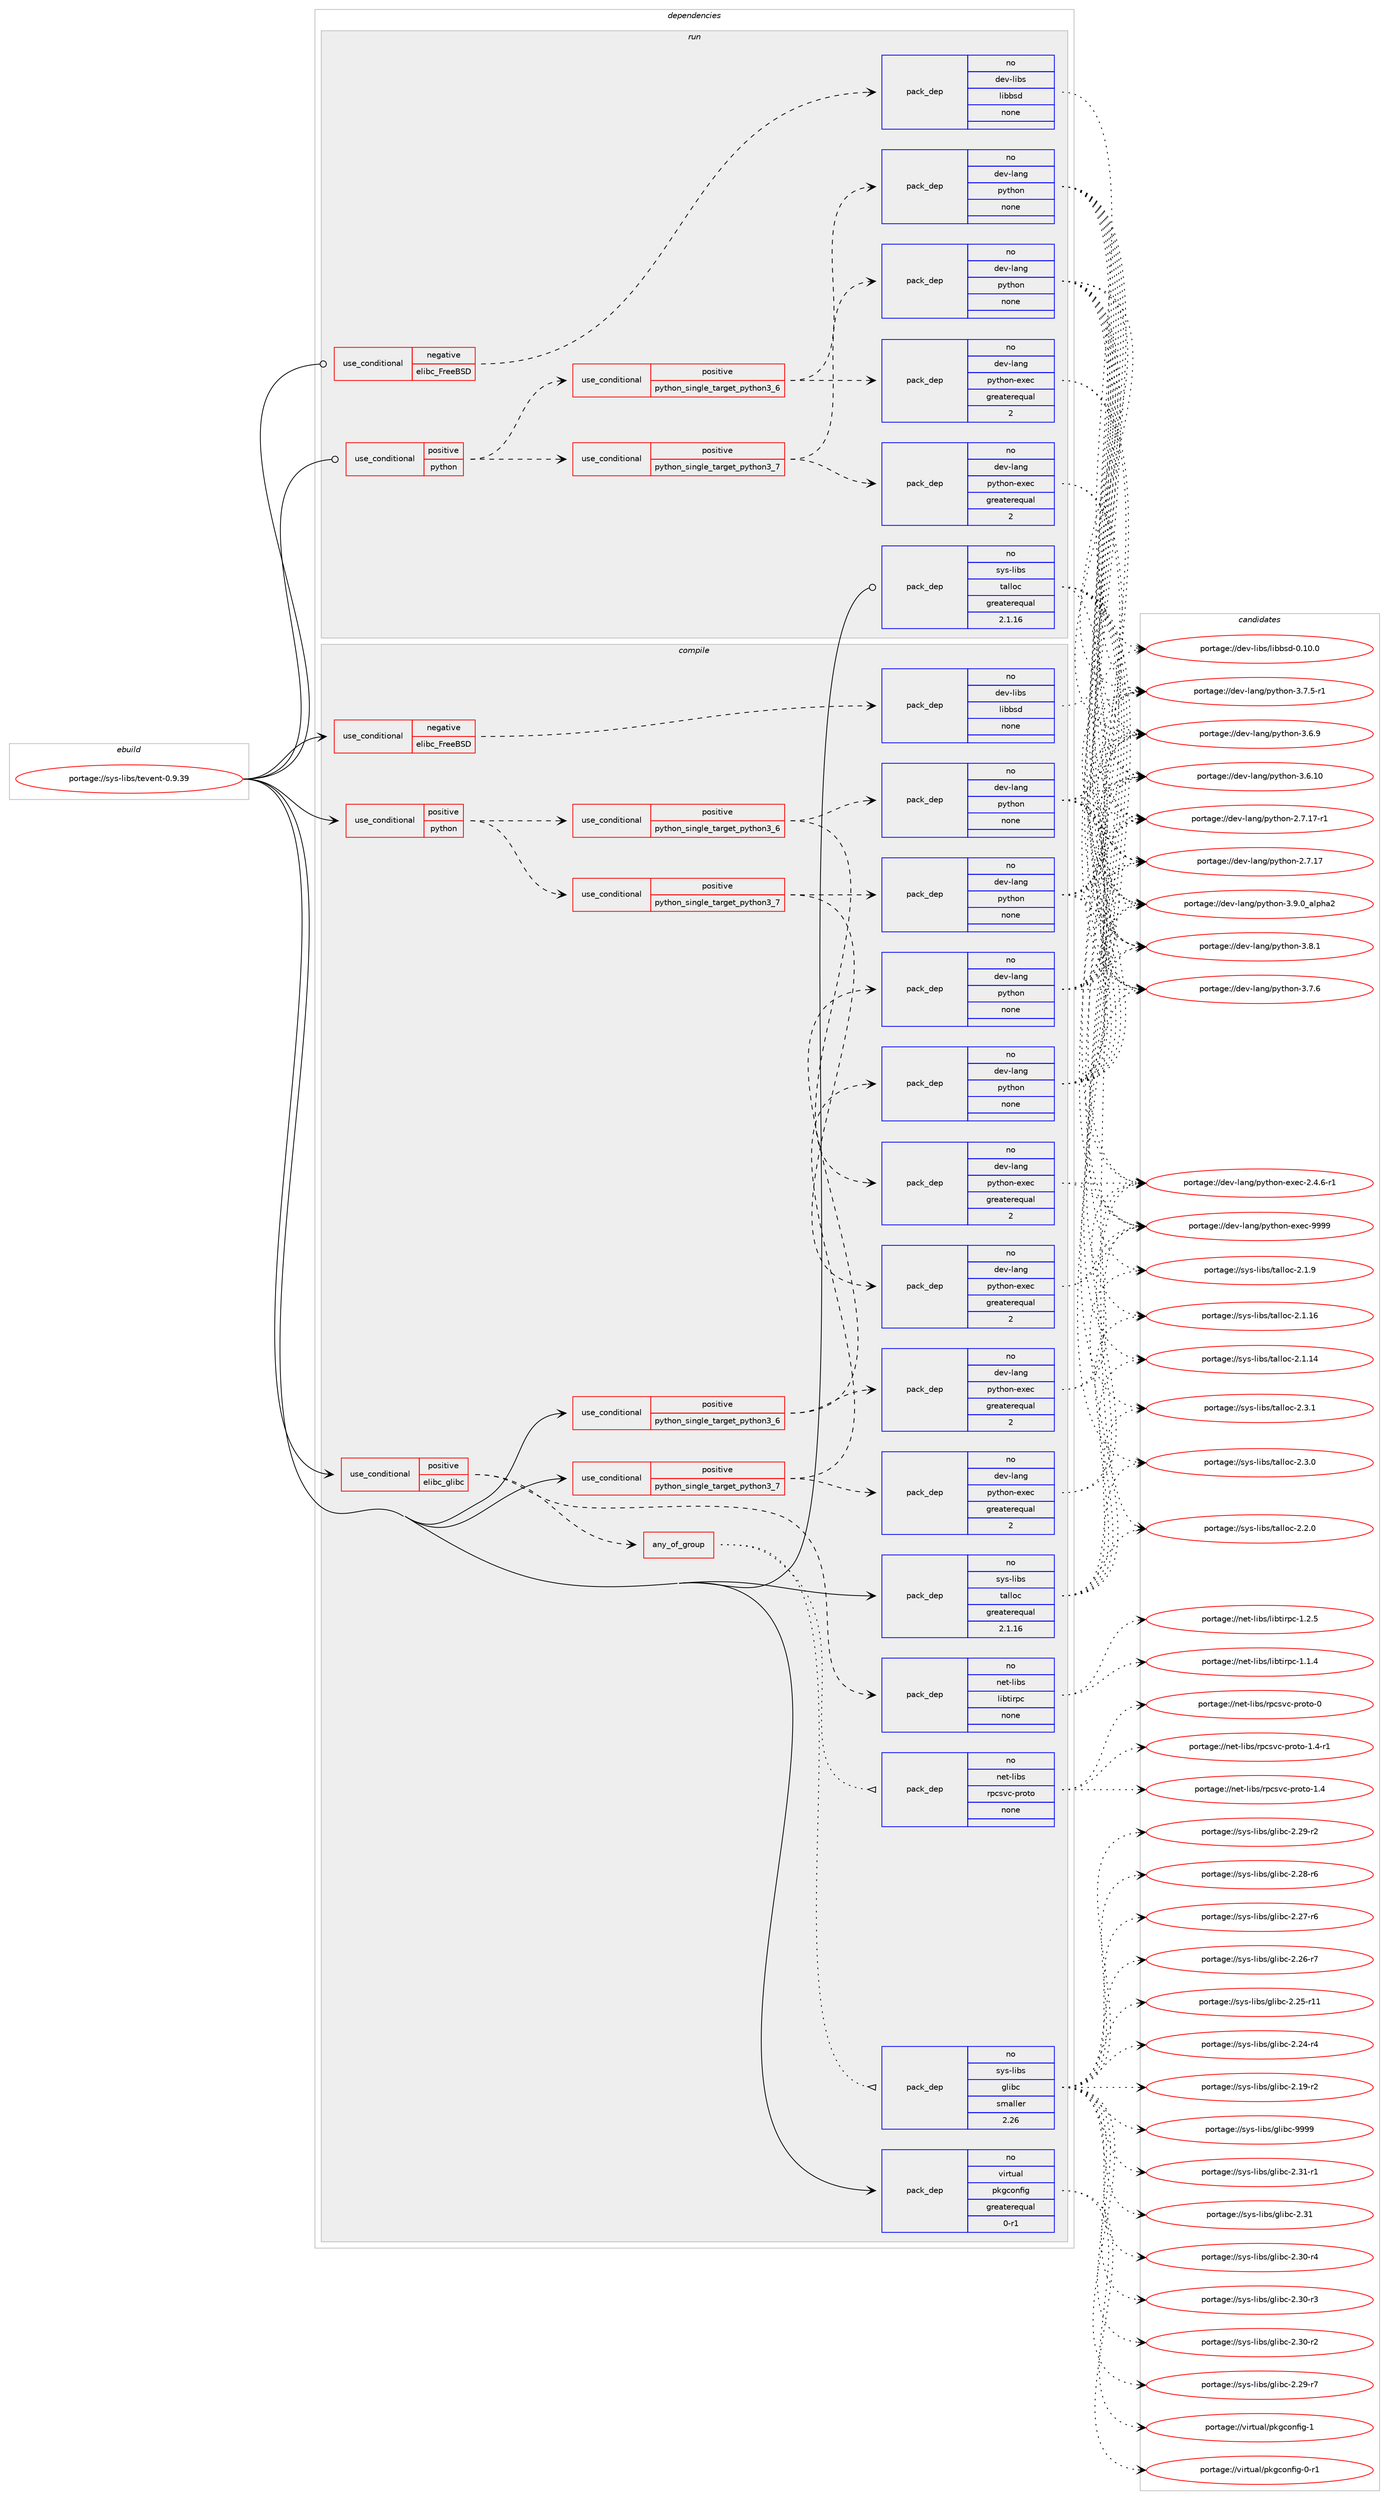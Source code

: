 digraph prolog {

# *************
# Graph options
# *************

newrank=true;
concentrate=true;
compound=true;
graph [rankdir=LR,fontname=Helvetica,fontsize=10,ranksep=1.5];#, ranksep=2.5, nodesep=0.2];
edge  [arrowhead=vee];
node  [fontname=Helvetica,fontsize=10];

# **********
# The ebuild
# **********

subgraph cluster_leftcol {
color=gray;
rank=same;
label=<<i>ebuild</i>>;
id [label="portage://sys-libs/tevent-0.9.39", color=red, width=4, href="../sys-libs/tevent-0.9.39.svg"];
}

# ****************
# The dependencies
# ****************

subgraph cluster_midcol {
color=gray;
label=<<i>dependencies</i>>;
subgraph cluster_compile {
fillcolor="#eeeeee";
style=filled;
label=<<i>compile</i>>;
subgraph cond7100 {
dependency38990 [label=<<TABLE BORDER="0" CELLBORDER="1" CELLSPACING="0" CELLPADDING="4"><TR><TD ROWSPAN="3" CELLPADDING="10">use_conditional</TD></TR><TR><TD>negative</TD></TR><TR><TD>elibc_FreeBSD</TD></TR></TABLE>>, shape=none, color=red];
subgraph pack30984 {
dependency38991 [label=<<TABLE BORDER="0" CELLBORDER="1" CELLSPACING="0" CELLPADDING="4" WIDTH="220"><TR><TD ROWSPAN="6" CELLPADDING="30">pack_dep</TD></TR><TR><TD WIDTH="110">no</TD></TR><TR><TD>dev-libs</TD></TR><TR><TD>libbsd</TD></TR><TR><TD>none</TD></TR><TR><TD></TD></TR></TABLE>>, shape=none, color=blue];
}
dependency38990:e -> dependency38991:w [weight=20,style="dashed",arrowhead="vee"];
}
id:e -> dependency38990:w [weight=20,style="solid",arrowhead="vee"];
subgraph cond7101 {
dependency38992 [label=<<TABLE BORDER="0" CELLBORDER="1" CELLSPACING="0" CELLPADDING="4"><TR><TD ROWSPAN="3" CELLPADDING="10">use_conditional</TD></TR><TR><TD>positive</TD></TR><TR><TD>elibc_glibc</TD></TR></TABLE>>, shape=none, color=red];
subgraph pack30985 {
dependency38993 [label=<<TABLE BORDER="0" CELLBORDER="1" CELLSPACING="0" CELLPADDING="4" WIDTH="220"><TR><TD ROWSPAN="6" CELLPADDING="30">pack_dep</TD></TR><TR><TD WIDTH="110">no</TD></TR><TR><TD>net-libs</TD></TR><TR><TD>libtirpc</TD></TR><TR><TD>none</TD></TR><TR><TD></TD></TR></TABLE>>, shape=none, color=blue];
}
dependency38992:e -> dependency38993:w [weight=20,style="dashed",arrowhead="vee"];
subgraph any858 {
dependency38994 [label=<<TABLE BORDER="0" CELLBORDER="1" CELLSPACING="0" CELLPADDING="4"><TR><TD CELLPADDING="10">any_of_group</TD></TR></TABLE>>, shape=none, color=red];subgraph pack30986 {
dependency38995 [label=<<TABLE BORDER="0" CELLBORDER="1" CELLSPACING="0" CELLPADDING="4" WIDTH="220"><TR><TD ROWSPAN="6" CELLPADDING="30">pack_dep</TD></TR><TR><TD WIDTH="110">no</TD></TR><TR><TD>net-libs</TD></TR><TR><TD>rpcsvc-proto</TD></TR><TR><TD>none</TD></TR><TR><TD></TD></TR></TABLE>>, shape=none, color=blue];
}
dependency38994:e -> dependency38995:w [weight=20,style="dotted",arrowhead="oinv"];
subgraph pack30987 {
dependency38996 [label=<<TABLE BORDER="0" CELLBORDER="1" CELLSPACING="0" CELLPADDING="4" WIDTH="220"><TR><TD ROWSPAN="6" CELLPADDING="30">pack_dep</TD></TR><TR><TD WIDTH="110">no</TD></TR><TR><TD>sys-libs</TD></TR><TR><TD>glibc</TD></TR><TR><TD>smaller</TD></TR><TR><TD>2.26</TD></TR></TABLE>>, shape=none, color=blue];
}
dependency38994:e -> dependency38996:w [weight=20,style="dotted",arrowhead="oinv"];
}
dependency38992:e -> dependency38994:w [weight=20,style="dashed",arrowhead="vee"];
}
id:e -> dependency38992:w [weight=20,style="solid",arrowhead="vee"];
subgraph cond7102 {
dependency38997 [label=<<TABLE BORDER="0" CELLBORDER="1" CELLSPACING="0" CELLPADDING="4"><TR><TD ROWSPAN="3" CELLPADDING="10">use_conditional</TD></TR><TR><TD>positive</TD></TR><TR><TD>python</TD></TR></TABLE>>, shape=none, color=red];
subgraph cond7103 {
dependency38998 [label=<<TABLE BORDER="0" CELLBORDER="1" CELLSPACING="0" CELLPADDING="4"><TR><TD ROWSPAN="3" CELLPADDING="10">use_conditional</TD></TR><TR><TD>positive</TD></TR><TR><TD>python_single_target_python3_6</TD></TR></TABLE>>, shape=none, color=red];
subgraph pack30988 {
dependency38999 [label=<<TABLE BORDER="0" CELLBORDER="1" CELLSPACING="0" CELLPADDING="4" WIDTH="220"><TR><TD ROWSPAN="6" CELLPADDING="30">pack_dep</TD></TR><TR><TD WIDTH="110">no</TD></TR><TR><TD>dev-lang</TD></TR><TR><TD>python</TD></TR><TR><TD>none</TD></TR><TR><TD></TD></TR></TABLE>>, shape=none, color=blue];
}
dependency38998:e -> dependency38999:w [weight=20,style="dashed",arrowhead="vee"];
subgraph pack30989 {
dependency39000 [label=<<TABLE BORDER="0" CELLBORDER="1" CELLSPACING="0" CELLPADDING="4" WIDTH="220"><TR><TD ROWSPAN="6" CELLPADDING="30">pack_dep</TD></TR><TR><TD WIDTH="110">no</TD></TR><TR><TD>dev-lang</TD></TR><TR><TD>python-exec</TD></TR><TR><TD>greaterequal</TD></TR><TR><TD>2</TD></TR></TABLE>>, shape=none, color=blue];
}
dependency38998:e -> dependency39000:w [weight=20,style="dashed",arrowhead="vee"];
}
dependency38997:e -> dependency38998:w [weight=20,style="dashed",arrowhead="vee"];
subgraph cond7104 {
dependency39001 [label=<<TABLE BORDER="0" CELLBORDER="1" CELLSPACING="0" CELLPADDING="4"><TR><TD ROWSPAN="3" CELLPADDING="10">use_conditional</TD></TR><TR><TD>positive</TD></TR><TR><TD>python_single_target_python3_7</TD></TR></TABLE>>, shape=none, color=red];
subgraph pack30990 {
dependency39002 [label=<<TABLE BORDER="0" CELLBORDER="1" CELLSPACING="0" CELLPADDING="4" WIDTH="220"><TR><TD ROWSPAN="6" CELLPADDING="30">pack_dep</TD></TR><TR><TD WIDTH="110">no</TD></TR><TR><TD>dev-lang</TD></TR><TR><TD>python</TD></TR><TR><TD>none</TD></TR><TR><TD></TD></TR></TABLE>>, shape=none, color=blue];
}
dependency39001:e -> dependency39002:w [weight=20,style="dashed",arrowhead="vee"];
subgraph pack30991 {
dependency39003 [label=<<TABLE BORDER="0" CELLBORDER="1" CELLSPACING="0" CELLPADDING="4" WIDTH="220"><TR><TD ROWSPAN="6" CELLPADDING="30">pack_dep</TD></TR><TR><TD WIDTH="110">no</TD></TR><TR><TD>dev-lang</TD></TR><TR><TD>python-exec</TD></TR><TR><TD>greaterequal</TD></TR><TR><TD>2</TD></TR></TABLE>>, shape=none, color=blue];
}
dependency39001:e -> dependency39003:w [weight=20,style="dashed",arrowhead="vee"];
}
dependency38997:e -> dependency39001:w [weight=20,style="dashed",arrowhead="vee"];
}
id:e -> dependency38997:w [weight=20,style="solid",arrowhead="vee"];
subgraph cond7105 {
dependency39004 [label=<<TABLE BORDER="0" CELLBORDER="1" CELLSPACING="0" CELLPADDING="4"><TR><TD ROWSPAN="3" CELLPADDING="10">use_conditional</TD></TR><TR><TD>positive</TD></TR><TR><TD>python_single_target_python3_6</TD></TR></TABLE>>, shape=none, color=red];
subgraph pack30992 {
dependency39005 [label=<<TABLE BORDER="0" CELLBORDER="1" CELLSPACING="0" CELLPADDING="4" WIDTH="220"><TR><TD ROWSPAN="6" CELLPADDING="30">pack_dep</TD></TR><TR><TD WIDTH="110">no</TD></TR><TR><TD>dev-lang</TD></TR><TR><TD>python</TD></TR><TR><TD>none</TD></TR><TR><TD></TD></TR></TABLE>>, shape=none, color=blue];
}
dependency39004:e -> dependency39005:w [weight=20,style="dashed",arrowhead="vee"];
subgraph pack30993 {
dependency39006 [label=<<TABLE BORDER="0" CELLBORDER="1" CELLSPACING="0" CELLPADDING="4" WIDTH="220"><TR><TD ROWSPAN="6" CELLPADDING="30">pack_dep</TD></TR><TR><TD WIDTH="110">no</TD></TR><TR><TD>dev-lang</TD></TR><TR><TD>python-exec</TD></TR><TR><TD>greaterequal</TD></TR><TR><TD>2</TD></TR></TABLE>>, shape=none, color=blue];
}
dependency39004:e -> dependency39006:w [weight=20,style="dashed",arrowhead="vee"];
}
id:e -> dependency39004:w [weight=20,style="solid",arrowhead="vee"];
subgraph cond7106 {
dependency39007 [label=<<TABLE BORDER="0" CELLBORDER="1" CELLSPACING="0" CELLPADDING="4"><TR><TD ROWSPAN="3" CELLPADDING="10">use_conditional</TD></TR><TR><TD>positive</TD></TR><TR><TD>python_single_target_python3_7</TD></TR></TABLE>>, shape=none, color=red];
subgraph pack30994 {
dependency39008 [label=<<TABLE BORDER="0" CELLBORDER="1" CELLSPACING="0" CELLPADDING="4" WIDTH="220"><TR><TD ROWSPAN="6" CELLPADDING="30">pack_dep</TD></TR><TR><TD WIDTH="110">no</TD></TR><TR><TD>dev-lang</TD></TR><TR><TD>python</TD></TR><TR><TD>none</TD></TR><TR><TD></TD></TR></TABLE>>, shape=none, color=blue];
}
dependency39007:e -> dependency39008:w [weight=20,style="dashed",arrowhead="vee"];
subgraph pack30995 {
dependency39009 [label=<<TABLE BORDER="0" CELLBORDER="1" CELLSPACING="0" CELLPADDING="4" WIDTH="220"><TR><TD ROWSPAN="6" CELLPADDING="30">pack_dep</TD></TR><TR><TD WIDTH="110">no</TD></TR><TR><TD>dev-lang</TD></TR><TR><TD>python-exec</TD></TR><TR><TD>greaterequal</TD></TR><TR><TD>2</TD></TR></TABLE>>, shape=none, color=blue];
}
dependency39007:e -> dependency39009:w [weight=20,style="dashed",arrowhead="vee"];
}
id:e -> dependency39007:w [weight=20,style="solid",arrowhead="vee"];
subgraph pack30996 {
dependency39010 [label=<<TABLE BORDER="0" CELLBORDER="1" CELLSPACING="0" CELLPADDING="4" WIDTH="220"><TR><TD ROWSPAN="6" CELLPADDING="30">pack_dep</TD></TR><TR><TD WIDTH="110">no</TD></TR><TR><TD>sys-libs</TD></TR><TR><TD>talloc</TD></TR><TR><TD>greaterequal</TD></TR><TR><TD>2.1.16</TD></TR></TABLE>>, shape=none, color=blue];
}
id:e -> dependency39010:w [weight=20,style="solid",arrowhead="vee"];
subgraph pack30997 {
dependency39011 [label=<<TABLE BORDER="0" CELLBORDER="1" CELLSPACING="0" CELLPADDING="4" WIDTH="220"><TR><TD ROWSPAN="6" CELLPADDING="30">pack_dep</TD></TR><TR><TD WIDTH="110">no</TD></TR><TR><TD>virtual</TD></TR><TR><TD>pkgconfig</TD></TR><TR><TD>greaterequal</TD></TR><TR><TD>0-r1</TD></TR></TABLE>>, shape=none, color=blue];
}
id:e -> dependency39011:w [weight=20,style="solid",arrowhead="vee"];
}
subgraph cluster_compileandrun {
fillcolor="#eeeeee";
style=filled;
label=<<i>compile and run</i>>;
}
subgraph cluster_run {
fillcolor="#eeeeee";
style=filled;
label=<<i>run</i>>;
subgraph cond7107 {
dependency39012 [label=<<TABLE BORDER="0" CELLBORDER="1" CELLSPACING="0" CELLPADDING="4"><TR><TD ROWSPAN="3" CELLPADDING="10">use_conditional</TD></TR><TR><TD>negative</TD></TR><TR><TD>elibc_FreeBSD</TD></TR></TABLE>>, shape=none, color=red];
subgraph pack30998 {
dependency39013 [label=<<TABLE BORDER="0" CELLBORDER="1" CELLSPACING="0" CELLPADDING="4" WIDTH="220"><TR><TD ROWSPAN="6" CELLPADDING="30">pack_dep</TD></TR><TR><TD WIDTH="110">no</TD></TR><TR><TD>dev-libs</TD></TR><TR><TD>libbsd</TD></TR><TR><TD>none</TD></TR><TR><TD></TD></TR></TABLE>>, shape=none, color=blue];
}
dependency39012:e -> dependency39013:w [weight=20,style="dashed",arrowhead="vee"];
}
id:e -> dependency39012:w [weight=20,style="solid",arrowhead="odot"];
subgraph cond7108 {
dependency39014 [label=<<TABLE BORDER="0" CELLBORDER="1" CELLSPACING="0" CELLPADDING="4"><TR><TD ROWSPAN="3" CELLPADDING="10">use_conditional</TD></TR><TR><TD>positive</TD></TR><TR><TD>python</TD></TR></TABLE>>, shape=none, color=red];
subgraph cond7109 {
dependency39015 [label=<<TABLE BORDER="0" CELLBORDER="1" CELLSPACING="0" CELLPADDING="4"><TR><TD ROWSPAN="3" CELLPADDING="10">use_conditional</TD></TR><TR><TD>positive</TD></TR><TR><TD>python_single_target_python3_6</TD></TR></TABLE>>, shape=none, color=red];
subgraph pack30999 {
dependency39016 [label=<<TABLE BORDER="0" CELLBORDER="1" CELLSPACING="0" CELLPADDING="4" WIDTH="220"><TR><TD ROWSPAN="6" CELLPADDING="30">pack_dep</TD></TR><TR><TD WIDTH="110">no</TD></TR><TR><TD>dev-lang</TD></TR><TR><TD>python</TD></TR><TR><TD>none</TD></TR><TR><TD></TD></TR></TABLE>>, shape=none, color=blue];
}
dependency39015:e -> dependency39016:w [weight=20,style="dashed",arrowhead="vee"];
subgraph pack31000 {
dependency39017 [label=<<TABLE BORDER="0" CELLBORDER="1" CELLSPACING="0" CELLPADDING="4" WIDTH="220"><TR><TD ROWSPAN="6" CELLPADDING="30">pack_dep</TD></TR><TR><TD WIDTH="110">no</TD></TR><TR><TD>dev-lang</TD></TR><TR><TD>python-exec</TD></TR><TR><TD>greaterequal</TD></TR><TR><TD>2</TD></TR></TABLE>>, shape=none, color=blue];
}
dependency39015:e -> dependency39017:w [weight=20,style="dashed",arrowhead="vee"];
}
dependency39014:e -> dependency39015:w [weight=20,style="dashed",arrowhead="vee"];
subgraph cond7110 {
dependency39018 [label=<<TABLE BORDER="0" CELLBORDER="1" CELLSPACING="0" CELLPADDING="4"><TR><TD ROWSPAN="3" CELLPADDING="10">use_conditional</TD></TR><TR><TD>positive</TD></TR><TR><TD>python_single_target_python3_7</TD></TR></TABLE>>, shape=none, color=red];
subgraph pack31001 {
dependency39019 [label=<<TABLE BORDER="0" CELLBORDER="1" CELLSPACING="0" CELLPADDING="4" WIDTH="220"><TR><TD ROWSPAN="6" CELLPADDING="30">pack_dep</TD></TR><TR><TD WIDTH="110">no</TD></TR><TR><TD>dev-lang</TD></TR><TR><TD>python</TD></TR><TR><TD>none</TD></TR><TR><TD></TD></TR></TABLE>>, shape=none, color=blue];
}
dependency39018:e -> dependency39019:w [weight=20,style="dashed",arrowhead="vee"];
subgraph pack31002 {
dependency39020 [label=<<TABLE BORDER="0" CELLBORDER="1" CELLSPACING="0" CELLPADDING="4" WIDTH="220"><TR><TD ROWSPAN="6" CELLPADDING="30">pack_dep</TD></TR><TR><TD WIDTH="110">no</TD></TR><TR><TD>dev-lang</TD></TR><TR><TD>python-exec</TD></TR><TR><TD>greaterequal</TD></TR><TR><TD>2</TD></TR></TABLE>>, shape=none, color=blue];
}
dependency39018:e -> dependency39020:w [weight=20,style="dashed",arrowhead="vee"];
}
dependency39014:e -> dependency39018:w [weight=20,style="dashed",arrowhead="vee"];
}
id:e -> dependency39014:w [weight=20,style="solid",arrowhead="odot"];
subgraph pack31003 {
dependency39021 [label=<<TABLE BORDER="0" CELLBORDER="1" CELLSPACING="0" CELLPADDING="4" WIDTH="220"><TR><TD ROWSPAN="6" CELLPADDING="30">pack_dep</TD></TR><TR><TD WIDTH="110">no</TD></TR><TR><TD>sys-libs</TD></TR><TR><TD>talloc</TD></TR><TR><TD>greaterequal</TD></TR><TR><TD>2.1.16</TD></TR></TABLE>>, shape=none, color=blue];
}
id:e -> dependency39021:w [weight=20,style="solid",arrowhead="odot"];
}
}

# **************
# The candidates
# **************

subgraph cluster_choices {
rank=same;
color=gray;
label=<<i>candidates</i>>;

subgraph choice30984 {
color=black;
nodesep=1;
choice100101118451081059811547108105989811510045484649484648 [label="portage://dev-libs/libbsd-0.10.0", color=red, width=4,href="../dev-libs/libbsd-0.10.0.svg"];
dependency38991:e -> choice100101118451081059811547108105989811510045484649484648:w [style=dotted,weight="100"];
}
subgraph choice30985 {
color=black;
nodesep=1;
choice1101011164510810598115471081059811610511411299454946504653 [label="portage://net-libs/libtirpc-1.2.5", color=red, width=4,href="../net-libs/libtirpc-1.2.5.svg"];
choice1101011164510810598115471081059811610511411299454946494652 [label="portage://net-libs/libtirpc-1.1.4", color=red, width=4,href="../net-libs/libtirpc-1.1.4.svg"];
dependency38993:e -> choice1101011164510810598115471081059811610511411299454946504653:w [style=dotted,weight="100"];
dependency38993:e -> choice1101011164510810598115471081059811610511411299454946494652:w [style=dotted,weight="100"];
}
subgraph choice30986 {
color=black;
nodesep=1;
choice110101116451081059811547114112991151189945112114111116111454946524511449 [label="portage://net-libs/rpcsvc-proto-1.4-r1", color=red, width=4,href="../net-libs/rpcsvc-proto-1.4-r1.svg"];
choice11010111645108105981154711411299115118994511211411111611145494652 [label="portage://net-libs/rpcsvc-proto-1.4", color=red, width=4,href="../net-libs/rpcsvc-proto-1.4.svg"];
choice1101011164510810598115471141129911511899451121141111161114548 [label="portage://net-libs/rpcsvc-proto-0", color=red, width=4,href="../net-libs/rpcsvc-proto-0.svg"];
dependency38995:e -> choice110101116451081059811547114112991151189945112114111116111454946524511449:w [style=dotted,weight="100"];
dependency38995:e -> choice11010111645108105981154711411299115118994511211411111611145494652:w [style=dotted,weight="100"];
dependency38995:e -> choice1101011164510810598115471141129911511899451121141111161114548:w [style=dotted,weight="100"];
}
subgraph choice30987 {
color=black;
nodesep=1;
choice11512111545108105981154710310810598994557575757 [label="portage://sys-libs/glibc-9999", color=red, width=4,href="../sys-libs/glibc-9999.svg"];
choice115121115451081059811547103108105989945504651494511449 [label="portage://sys-libs/glibc-2.31-r1", color=red, width=4,href="../sys-libs/glibc-2.31-r1.svg"];
choice11512111545108105981154710310810598994550465149 [label="portage://sys-libs/glibc-2.31", color=red, width=4,href="../sys-libs/glibc-2.31.svg"];
choice115121115451081059811547103108105989945504651484511452 [label="portage://sys-libs/glibc-2.30-r4", color=red, width=4,href="../sys-libs/glibc-2.30-r4.svg"];
choice115121115451081059811547103108105989945504651484511451 [label="portage://sys-libs/glibc-2.30-r3", color=red, width=4,href="../sys-libs/glibc-2.30-r3.svg"];
choice115121115451081059811547103108105989945504651484511450 [label="portage://sys-libs/glibc-2.30-r2", color=red, width=4,href="../sys-libs/glibc-2.30-r2.svg"];
choice115121115451081059811547103108105989945504650574511455 [label="portage://sys-libs/glibc-2.29-r7", color=red, width=4,href="../sys-libs/glibc-2.29-r7.svg"];
choice115121115451081059811547103108105989945504650574511450 [label="portage://sys-libs/glibc-2.29-r2", color=red, width=4,href="../sys-libs/glibc-2.29-r2.svg"];
choice115121115451081059811547103108105989945504650564511454 [label="portage://sys-libs/glibc-2.28-r6", color=red, width=4,href="../sys-libs/glibc-2.28-r6.svg"];
choice115121115451081059811547103108105989945504650554511454 [label="portage://sys-libs/glibc-2.27-r6", color=red, width=4,href="../sys-libs/glibc-2.27-r6.svg"];
choice115121115451081059811547103108105989945504650544511455 [label="portage://sys-libs/glibc-2.26-r7", color=red, width=4,href="../sys-libs/glibc-2.26-r7.svg"];
choice11512111545108105981154710310810598994550465053451144949 [label="portage://sys-libs/glibc-2.25-r11", color=red, width=4,href="../sys-libs/glibc-2.25-r11.svg"];
choice115121115451081059811547103108105989945504650524511452 [label="portage://sys-libs/glibc-2.24-r4", color=red, width=4,href="../sys-libs/glibc-2.24-r4.svg"];
choice115121115451081059811547103108105989945504649574511450 [label="portage://sys-libs/glibc-2.19-r2", color=red, width=4,href="../sys-libs/glibc-2.19-r2.svg"];
dependency38996:e -> choice11512111545108105981154710310810598994557575757:w [style=dotted,weight="100"];
dependency38996:e -> choice115121115451081059811547103108105989945504651494511449:w [style=dotted,weight="100"];
dependency38996:e -> choice11512111545108105981154710310810598994550465149:w [style=dotted,weight="100"];
dependency38996:e -> choice115121115451081059811547103108105989945504651484511452:w [style=dotted,weight="100"];
dependency38996:e -> choice115121115451081059811547103108105989945504651484511451:w [style=dotted,weight="100"];
dependency38996:e -> choice115121115451081059811547103108105989945504651484511450:w [style=dotted,weight="100"];
dependency38996:e -> choice115121115451081059811547103108105989945504650574511455:w [style=dotted,weight="100"];
dependency38996:e -> choice115121115451081059811547103108105989945504650574511450:w [style=dotted,weight="100"];
dependency38996:e -> choice115121115451081059811547103108105989945504650564511454:w [style=dotted,weight="100"];
dependency38996:e -> choice115121115451081059811547103108105989945504650554511454:w [style=dotted,weight="100"];
dependency38996:e -> choice115121115451081059811547103108105989945504650544511455:w [style=dotted,weight="100"];
dependency38996:e -> choice11512111545108105981154710310810598994550465053451144949:w [style=dotted,weight="100"];
dependency38996:e -> choice115121115451081059811547103108105989945504650524511452:w [style=dotted,weight="100"];
dependency38996:e -> choice115121115451081059811547103108105989945504649574511450:w [style=dotted,weight="100"];
}
subgraph choice30988 {
color=black;
nodesep=1;
choice10010111845108971101034711212111610411111045514657464895971081121049750 [label="portage://dev-lang/python-3.9.0_alpha2", color=red, width=4,href="../dev-lang/python-3.9.0_alpha2.svg"];
choice100101118451089711010347112121116104111110455146564649 [label="portage://dev-lang/python-3.8.1", color=red, width=4,href="../dev-lang/python-3.8.1.svg"];
choice100101118451089711010347112121116104111110455146554654 [label="portage://dev-lang/python-3.7.6", color=red, width=4,href="../dev-lang/python-3.7.6.svg"];
choice1001011184510897110103471121211161041111104551465546534511449 [label="portage://dev-lang/python-3.7.5-r1", color=red, width=4,href="../dev-lang/python-3.7.5-r1.svg"];
choice100101118451089711010347112121116104111110455146544657 [label="portage://dev-lang/python-3.6.9", color=red, width=4,href="../dev-lang/python-3.6.9.svg"];
choice10010111845108971101034711212111610411111045514654464948 [label="portage://dev-lang/python-3.6.10", color=red, width=4,href="../dev-lang/python-3.6.10.svg"];
choice100101118451089711010347112121116104111110455046554649554511449 [label="portage://dev-lang/python-2.7.17-r1", color=red, width=4,href="../dev-lang/python-2.7.17-r1.svg"];
choice10010111845108971101034711212111610411111045504655464955 [label="portage://dev-lang/python-2.7.17", color=red, width=4,href="../dev-lang/python-2.7.17.svg"];
dependency38999:e -> choice10010111845108971101034711212111610411111045514657464895971081121049750:w [style=dotted,weight="100"];
dependency38999:e -> choice100101118451089711010347112121116104111110455146564649:w [style=dotted,weight="100"];
dependency38999:e -> choice100101118451089711010347112121116104111110455146554654:w [style=dotted,weight="100"];
dependency38999:e -> choice1001011184510897110103471121211161041111104551465546534511449:w [style=dotted,weight="100"];
dependency38999:e -> choice100101118451089711010347112121116104111110455146544657:w [style=dotted,weight="100"];
dependency38999:e -> choice10010111845108971101034711212111610411111045514654464948:w [style=dotted,weight="100"];
dependency38999:e -> choice100101118451089711010347112121116104111110455046554649554511449:w [style=dotted,weight="100"];
dependency38999:e -> choice10010111845108971101034711212111610411111045504655464955:w [style=dotted,weight="100"];
}
subgraph choice30989 {
color=black;
nodesep=1;
choice10010111845108971101034711212111610411111045101120101994557575757 [label="portage://dev-lang/python-exec-9999", color=red, width=4,href="../dev-lang/python-exec-9999.svg"];
choice10010111845108971101034711212111610411111045101120101994550465246544511449 [label="portage://dev-lang/python-exec-2.4.6-r1", color=red, width=4,href="../dev-lang/python-exec-2.4.6-r1.svg"];
dependency39000:e -> choice10010111845108971101034711212111610411111045101120101994557575757:w [style=dotted,weight="100"];
dependency39000:e -> choice10010111845108971101034711212111610411111045101120101994550465246544511449:w [style=dotted,weight="100"];
}
subgraph choice30990 {
color=black;
nodesep=1;
choice10010111845108971101034711212111610411111045514657464895971081121049750 [label="portage://dev-lang/python-3.9.0_alpha2", color=red, width=4,href="../dev-lang/python-3.9.0_alpha2.svg"];
choice100101118451089711010347112121116104111110455146564649 [label="portage://dev-lang/python-3.8.1", color=red, width=4,href="../dev-lang/python-3.8.1.svg"];
choice100101118451089711010347112121116104111110455146554654 [label="portage://dev-lang/python-3.7.6", color=red, width=4,href="../dev-lang/python-3.7.6.svg"];
choice1001011184510897110103471121211161041111104551465546534511449 [label="portage://dev-lang/python-3.7.5-r1", color=red, width=4,href="../dev-lang/python-3.7.5-r1.svg"];
choice100101118451089711010347112121116104111110455146544657 [label="portage://dev-lang/python-3.6.9", color=red, width=4,href="../dev-lang/python-3.6.9.svg"];
choice10010111845108971101034711212111610411111045514654464948 [label="portage://dev-lang/python-3.6.10", color=red, width=4,href="../dev-lang/python-3.6.10.svg"];
choice100101118451089711010347112121116104111110455046554649554511449 [label="portage://dev-lang/python-2.7.17-r1", color=red, width=4,href="../dev-lang/python-2.7.17-r1.svg"];
choice10010111845108971101034711212111610411111045504655464955 [label="portage://dev-lang/python-2.7.17", color=red, width=4,href="../dev-lang/python-2.7.17.svg"];
dependency39002:e -> choice10010111845108971101034711212111610411111045514657464895971081121049750:w [style=dotted,weight="100"];
dependency39002:e -> choice100101118451089711010347112121116104111110455146564649:w [style=dotted,weight="100"];
dependency39002:e -> choice100101118451089711010347112121116104111110455146554654:w [style=dotted,weight="100"];
dependency39002:e -> choice1001011184510897110103471121211161041111104551465546534511449:w [style=dotted,weight="100"];
dependency39002:e -> choice100101118451089711010347112121116104111110455146544657:w [style=dotted,weight="100"];
dependency39002:e -> choice10010111845108971101034711212111610411111045514654464948:w [style=dotted,weight="100"];
dependency39002:e -> choice100101118451089711010347112121116104111110455046554649554511449:w [style=dotted,weight="100"];
dependency39002:e -> choice10010111845108971101034711212111610411111045504655464955:w [style=dotted,weight="100"];
}
subgraph choice30991 {
color=black;
nodesep=1;
choice10010111845108971101034711212111610411111045101120101994557575757 [label="portage://dev-lang/python-exec-9999", color=red, width=4,href="../dev-lang/python-exec-9999.svg"];
choice10010111845108971101034711212111610411111045101120101994550465246544511449 [label="portage://dev-lang/python-exec-2.4.6-r1", color=red, width=4,href="../dev-lang/python-exec-2.4.6-r1.svg"];
dependency39003:e -> choice10010111845108971101034711212111610411111045101120101994557575757:w [style=dotted,weight="100"];
dependency39003:e -> choice10010111845108971101034711212111610411111045101120101994550465246544511449:w [style=dotted,weight="100"];
}
subgraph choice30992 {
color=black;
nodesep=1;
choice10010111845108971101034711212111610411111045514657464895971081121049750 [label="portage://dev-lang/python-3.9.0_alpha2", color=red, width=4,href="../dev-lang/python-3.9.0_alpha2.svg"];
choice100101118451089711010347112121116104111110455146564649 [label="portage://dev-lang/python-3.8.1", color=red, width=4,href="../dev-lang/python-3.8.1.svg"];
choice100101118451089711010347112121116104111110455146554654 [label="portage://dev-lang/python-3.7.6", color=red, width=4,href="../dev-lang/python-3.7.6.svg"];
choice1001011184510897110103471121211161041111104551465546534511449 [label="portage://dev-lang/python-3.7.5-r1", color=red, width=4,href="../dev-lang/python-3.7.5-r1.svg"];
choice100101118451089711010347112121116104111110455146544657 [label="portage://dev-lang/python-3.6.9", color=red, width=4,href="../dev-lang/python-3.6.9.svg"];
choice10010111845108971101034711212111610411111045514654464948 [label="portage://dev-lang/python-3.6.10", color=red, width=4,href="../dev-lang/python-3.6.10.svg"];
choice100101118451089711010347112121116104111110455046554649554511449 [label="portage://dev-lang/python-2.7.17-r1", color=red, width=4,href="../dev-lang/python-2.7.17-r1.svg"];
choice10010111845108971101034711212111610411111045504655464955 [label="portage://dev-lang/python-2.7.17", color=red, width=4,href="../dev-lang/python-2.7.17.svg"];
dependency39005:e -> choice10010111845108971101034711212111610411111045514657464895971081121049750:w [style=dotted,weight="100"];
dependency39005:e -> choice100101118451089711010347112121116104111110455146564649:w [style=dotted,weight="100"];
dependency39005:e -> choice100101118451089711010347112121116104111110455146554654:w [style=dotted,weight="100"];
dependency39005:e -> choice1001011184510897110103471121211161041111104551465546534511449:w [style=dotted,weight="100"];
dependency39005:e -> choice100101118451089711010347112121116104111110455146544657:w [style=dotted,weight="100"];
dependency39005:e -> choice10010111845108971101034711212111610411111045514654464948:w [style=dotted,weight="100"];
dependency39005:e -> choice100101118451089711010347112121116104111110455046554649554511449:w [style=dotted,weight="100"];
dependency39005:e -> choice10010111845108971101034711212111610411111045504655464955:w [style=dotted,weight="100"];
}
subgraph choice30993 {
color=black;
nodesep=1;
choice10010111845108971101034711212111610411111045101120101994557575757 [label="portage://dev-lang/python-exec-9999", color=red, width=4,href="../dev-lang/python-exec-9999.svg"];
choice10010111845108971101034711212111610411111045101120101994550465246544511449 [label="portage://dev-lang/python-exec-2.4.6-r1", color=red, width=4,href="../dev-lang/python-exec-2.4.6-r1.svg"];
dependency39006:e -> choice10010111845108971101034711212111610411111045101120101994557575757:w [style=dotted,weight="100"];
dependency39006:e -> choice10010111845108971101034711212111610411111045101120101994550465246544511449:w [style=dotted,weight="100"];
}
subgraph choice30994 {
color=black;
nodesep=1;
choice10010111845108971101034711212111610411111045514657464895971081121049750 [label="portage://dev-lang/python-3.9.0_alpha2", color=red, width=4,href="../dev-lang/python-3.9.0_alpha2.svg"];
choice100101118451089711010347112121116104111110455146564649 [label="portage://dev-lang/python-3.8.1", color=red, width=4,href="../dev-lang/python-3.8.1.svg"];
choice100101118451089711010347112121116104111110455146554654 [label="portage://dev-lang/python-3.7.6", color=red, width=4,href="../dev-lang/python-3.7.6.svg"];
choice1001011184510897110103471121211161041111104551465546534511449 [label="portage://dev-lang/python-3.7.5-r1", color=red, width=4,href="../dev-lang/python-3.7.5-r1.svg"];
choice100101118451089711010347112121116104111110455146544657 [label="portage://dev-lang/python-3.6.9", color=red, width=4,href="../dev-lang/python-3.6.9.svg"];
choice10010111845108971101034711212111610411111045514654464948 [label="portage://dev-lang/python-3.6.10", color=red, width=4,href="../dev-lang/python-3.6.10.svg"];
choice100101118451089711010347112121116104111110455046554649554511449 [label="portage://dev-lang/python-2.7.17-r1", color=red, width=4,href="../dev-lang/python-2.7.17-r1.svg"];
choice10010111845108971101034711212111610411111045504655464955 [label="portage://dev-lang/python-2.7.17", color=red, width=4,href="../dev-lang/python-2.7.17.svg"];
dependency39008:e -> choice10010111845108971101034711212111610411111045514657464895971081121049750:w [style=dotted,weight="100"];
dependency39008:e -> choice100101118451089711010347112121116104111110455146564649:w [style=dotted,weight="100"];
dependency39008:e -> choice100101118451089711010347112121116104111110455146554654:w [style=dotted,weight="100"];
dependency39008:e -> choice1001011184510897110103471121211161041111104551465546534511449:w [style=dotted,weight="100"];
dependency39008:e -> choice100101118451089711010347112121116104111110455146544657:w [style=dotted,weight="100"];
dependency39008:e -> choice10010111845108971101034711212111610411111045514654464948:w [style=dotted,weight="100"];
dependency39008:e -> choice100101118451089711010347112121116104111110455046554649554511449:w [style=dotted,weight="100"];
dependency39008:e -> choice10010111845108971101034711212111610411111045504655464955:w [style=dotted,weight="100"];
}
subgraph choice30995 {
color=black;
nodesep=1;
choice10010111845108971101034711212111610411111045101120101994557575757 [label="portage://dev-lang/python-exec-9999", color=red, width=4,href="../dev-lang/python-exec-9999.svg"];
choice10010111845108971101034711212111610411111045101120101994550465246544511449 [label="portage://dev-lang/python-exec-2.4.6-r1", color=red, width=4,href="../dev-lang/python-exec-2.4.6-r1.svg"];
dependency39009:e -> choice10010111845108971101034711212111610411111045101120101994557575757:w [style=dotted,weight="100"];
dependency39009:e -> choice10010111845108971101034711212111610411111045101120101994550465246544511449:w [style=dotted,weight="100"];
}
subgraph choice30996 {
color=black;
nodesep=1;
choice1151211154510810598115471169710810811199455046514649 [label="portage://sys-libs/talloc-2.3.1", color=red, width=4,href="../sys-libs/talloc-2.3.1.svg"];
choice1151211154510810598115471169710810811199455046514648 [label="portage://sys-libs/talloc-2.3.0", color=red, width=4,href="../sys-libs/talloc-2.3.0.svg"];
choice1151211154510810598115471169710810811199455046504648 [label="portage://sys-libs/talloc-2.2.0", color=red, width=4,href="../sys-libs/talloc-2.2.0.svg"];
choice1151211154510810598115471169710810811199455046494657 [label="portage://sys-libs/talloc-2.1.9", color=red, width=4,href="../sys-libs/talloc-2.1.9.svg"];
choice115121115451081059811547116971081081119945504649464954 [label="portage://sys-libs/talloc-2.1.16", color=red, width=4,href="../sys-libs/talloc-2.1.16.svg"];
choice115121115451081059811547116971081081119945504649464952 [label="portage://sys-libs/talloc-2.1.14", color=red, width=4,href="../sys-libs/talloc-2.1.14.svg"];
dependency39010:e -> choice1151211154510810598115471169710810811199455046514649:w [style=dotted,weight="100"];
dependency39010:e -> choice1151211154510810598115471169710810811199455046514648:w [style=dotted,weight="100"];
dependency39010:e -> choice1151211154510810598115471169710810811199455046504648:w [style=dotted,weight="100"];
dependency39010:e -> choice1151211154510810598115471169710810811199455046494657:w [style=dotted,weight="100"];
dependency39010:e -> choice115121115451081059811547116971081081119945504649464954:w [style=dotted,weight="100"];
dependency39010:e -> choice115121115451081059811547116971081081119945504649464952:w [style=dotted,weight="100"];
}
subgraph choice30997 {
color=black;
nodesep=1;
choice1181051141161179710847112107103991111101021051034549 [label="portage://virtual/pkgconfig-1", color=red, width=4,href="../virtual/pkgconfig-1.svg"];
choice11810511411611797108471121071039911111010210510345484511449 [label="portage://virtual/pkgconfig-0-r1", color=red, width=4,href="../virtual/pkgconfig-0-r1.svg"];
dependency39011:e -> choice1181051141161179710847112107103991111101021051034549:w [style=dotted,weight="100"];
dependency39011:e -> choice11810511411611797108471121071039911111010210510345484511449:w [style=dotted,weight="100"];
}
subgraph choice30998 {
color=black;
nodesep=1;
choice100101118451081059811547108105989811510045484649484648 [label="portage://dev-libs/libbsd-0.10.0", color=red, width=4,href="../dev-libs/libbsd-0.10.0.svg"];
dependency39013:e -> choice100101118451081059811547108105989811510045484649484648:w [style=dotted,weight="100"];
}
subgraph choice30999 {
color=black;
nodesep=1;
choice10010111845108971101034711212111610411111045514657464895971081121049750 [label="portage://dev-lang/python-3.9.0_alpha2", color=red, width=4,href="../dev-lang/python-3.9.0_alpha2.svg"];
choice100101118451089711010347112121116104111110455146564649 [label="portage://dev-lang/python-3.8.1", color=red, width=4,href="../dev-lang/python-3.8.1.svg"];
choice100101118451089711010347112121116104111110455146554654 [label="portage://dev-lang/python-3.7.6", color=red, width=4,href="../dev-lang/python-3.7.6.svg"];
choice1001011184510897110103471121211161041111104551465546534511449 [label="portage://dev-lang/python-3.7.5-r1", color=red, width=4,href="../dev-lang/python-3.7.5-r1.svg"];
choice100101118451089711010347112121116104111110455146544657 [label="portage://dev-lang/python-3.6.9", color=red, width=4,href="../dev-lang/python-3.6.9.svg"];
choice10010111845108971101034711212111610411111045514654464948 [label="portage://dev-lang/python-3.6.10", color=red, width=4,href="../dev-lang/python-3.6.10.svg"];
choice100101118451089711010347112121116104111110455046554649554511449 [label="portage://dev-lang/python-2.7.17-r1", color=red, width=4,href="../dev-lang/python-2.7.17-r1.svg"];
choice10010111845108971101034711212111610411111045504655464955 [label="portage://dev-lang/python-2.7.17", color=red, width=4,href="../dev-lang/python-2.7.17.svg"];
dependency39016:e -> choice10010111845108971101034711212111610411111045514657464895971081121049750:w [style=dotted,weight="100"];
dependency39016:e -> choice100101118451089711010347112121116104111110455146564649:w [style=dotted,weight="100"];
dependency39016:e -> choice100101118451089711010347112121116104111110455146554654:w [style=dotted,weight="100"];
dependency39016:e -> choice1001011184510897110103471121211161041111104551465546534511449:w [style=dotted,weight="100"];
dependency39016:e -> choice100101118451089711010347112121116104111110455146544657:w [style=dotted,weight="100"];
dependency39016:e -> choice10010111845108971101034711212111610411111045514654464948:w [style=dotted,weight="100"];
dependency39016:e -> choice100101118451089711010347112121116104111110455046554649554511449:w [style=dotted,weight="100"];
dependency39016:e -> choice10010111845108971101034711212111610411111045504655464955:w [style=dotted,weight="100"];
}
subgraph choice31000 {
color=black;
nodesep=1;
choice10010111845108971101034711212111610411111045101120101994557575757 [label="portage://dev-lang/python-exec-9999", color=red, width=4,href="../dev-lang/python-exec-9999.svg"];
choice10010111845108971101034711212111610411111045101120101994550465246544511449 [label="portage://dev-lang/python-exec-2.4.6-r1", color=red, width=4,href="../dev-lang/python-exec-2.4.6-r1.svg"];
dependency39017:e -> choice10010111845108971101034711212111610411111045101120101994557575757:w [style=dotted,weight="100"];
dependency39017:e -> choice10010111845108971101034711212111610411111045101120101994550465246544511449:w [style=dotted,weight="100"];
}
subgraph choice31001 {
color=black;
nodesep=1;
choice10010111845108971101034711212111610411111045514657464895971081121049750 [label="portage://dev-lang/python-3.9.0_alpha2", color=red, width=4,href="../dev-lang/python-3.9.0_alpha2.svg"];
choice100101118451089711010347112121116104111110455146564649 [label="portage://dev-lang/python-3.8.1", color=red, width=4,href="../dev-lang/python-3.8.1.svg"];
choice100101118451089711010347112121116104111110455146554654 [label="portage://dev-lang/python-3.7.6", color=red, width=4,href="../dev-lang/python-3.7.6.svg"];
choice1001011184510897110103471121211161041111104551465546534511449 [label="portage://dev-lang/python-3.7.5-r1", color=red, width=4,href="../dev-lang/python-3.7.5-r1.svg"];
choice100101118451089711010347112121116104111110455146544657 [label="portage://dev-lang/python-3.6.9", color=red, width=4,href="../dev-lang/python-3.6.9.svg"];
choice10010111845108971101034711212111610411111045514654464948 [label="portage://dev-lang/python-3.6.10", color=red, width=4,href="../dev-lang/python-3.6.10.svg"];
choice100101118451089711010347112121116104111110455046554649554511449 [label="portage://dev-lang/python-2.7.17-r1", color=red, width=4,href="../dev-lang/python-2.7.17-r1.svg"];
choice10010111845108971101034711212111610411111045504655464955 [label="portage://dev-lang/python-2.7.17", color=red, width=4,href="../dev-lang/python-2.7.17.svg"];
dependency39019:e -> choice10010111845108971101034711212111610411111045514657464895971081121049750:w [style=dotted,weight="100"];
dependency39019:e -> choice100101118451089711010347112121116104111110455146564649:w [style=dotted,weight="100"];
dependency39019:e -> choice100101118451089711010347112121116104111110455146554654:w [style=dotted,weight="100"];
dependency39019:e -> choice1001011184510897110103471121211161041111104551465546534511449:w [style=dotted,weight="100"];
dependency39019:e -> choice100101118451089711010347112121116104111110455146544657:w [style=dotted,weight="100"];
dependency39019:e -> choice10010111845108971101034711212111610411111045514654464948:w [style=dotted,weight="100"];
dependency39019:e -> choice100101118451089711010347112121116104111110455046554649554511449:w [style=dotted,weight="100"];
dependency39019:e -> choice10010111845108971101034711212111610411111045504655464955:w [style=dotted,weight="100"];
}
subgraph choice31002 {
color=black;
nodesep=1;
choice10010111845108971101034711212111610411111045101120101994557575757 [label="portage://dev-lang/python-exec-9999", color=red, width=4,href="../dev-lang/python-exec-9999.svg"];
choice10010111845108971101034711212111610411111045101120101994550465246544511449 [label="portage://dev-lang/python-exec-2.4.6-r1", color=red, width=4,href="../dev-lang/python-exec-2.4.6-r1.svg"];
dependency39020:e -> choice10010111845108971101034711212111610411111045101120101994557575757:w [style=dotted,weight="100"];
dependency39020:e -> choice10010111845108971101034711212111610411111045101120101994550465246544511449:w [style=dotted,weight="100"];
}
subgraph choice31003 {
color=black;
nodesep=1;
choice1151211154510810598115471169710810811199455046514649 [label="portage://sys-libs/talloc-2.3.1", color=red, width=4,href="../sys-libs/talloc-2.3.1.svg"];
choice1151211154510810598115471169710810811199455046514648 [label="portage://sys-libs/talloc-2.3.0", color=red, width=4,href="../sys-libs/talloc-2.3.0.svg"];
choice1151211154510810598115471169710810811199455046504648 [label="portage://sys-libs/talloc-2.2.0", color=red, width=4,href="../sys-libs/talloc-2.2.0.svg"];
choice1151211154510810598115471169710810811199455046494657 [label="portage://sys-libs/talloc-2.1.9", color=red, width=4,href="../sys-libs/talloc-2.1.9.svg"];
choice115121115451081059811547116971081081119945504649464954 [label="portage://sys-libs/talloc-2.1.16", color=red, width=4,href="../sys-libs/talloc-2.1.16.svg"];
choice115121115451081059811547116971081081119945504649464952 [label="portage://sys-libs/talloc-2.1.14", color=red, width=4,href="../sys-libs/talloc-2.1.14.svg"];
dependency39021:e -> choice1151211154510810598115471169710810811199455046514649:w [style=dotted,weight="100"];
dependency39021:e -> choice1151211154510810598115471169710810811199455046514648:w [style=dotted,weight="100"];
dependency39021:e -> choice1151211154510810598115471169710810811199455046504648:w [style=dotted,weight="100"];
dependency39021:e -> choice1151211154510810598115471169710810811199455046494657:w [style=dotted,weight="100"];
dependency39021:e -> choice115121115451081059811547116971081081119945504649464954:w [style=dotted,weight="100"];
dependency39021:e -> choice115121115451081059811547116971081081119945504649464952:w [style=dotted,weight="100"];
}
}

}
